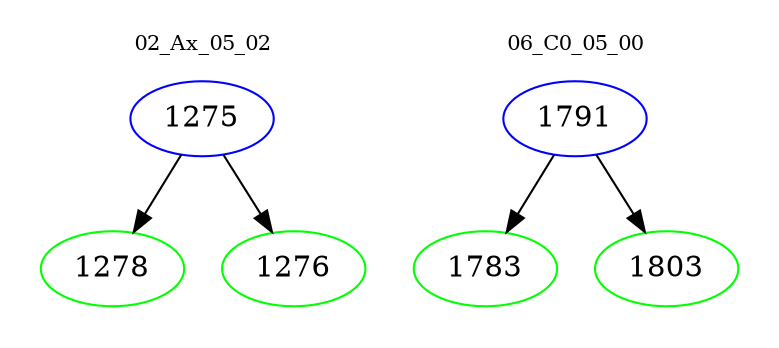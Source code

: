 digraph{
subgraph cluster_0 {
color = white
label = "02_Ax_05_02";
fontsize=10;
T0_1275 [label="1275", color="blue"]
T0_1275 -> T0_1278 [color="black"]
T0_1278 [label="1278", color="green"]
T0_1275 -> T0_1276 [color="black"]
T0_1276 [label="1276", color="green"]
}
subgraph cluster_1 {
color = white
label = "06_C0_05_00";
fontsize=10;
T1_1791 [label="1791", color="blue"]
T1_1791 -> T1_1783 [color="black"]
T1_1783 [label="1783", color="green"]
T1_1791 -> T1_1803 [color="black"]
T1_1803 [label="1803", color="green"]
}
}
